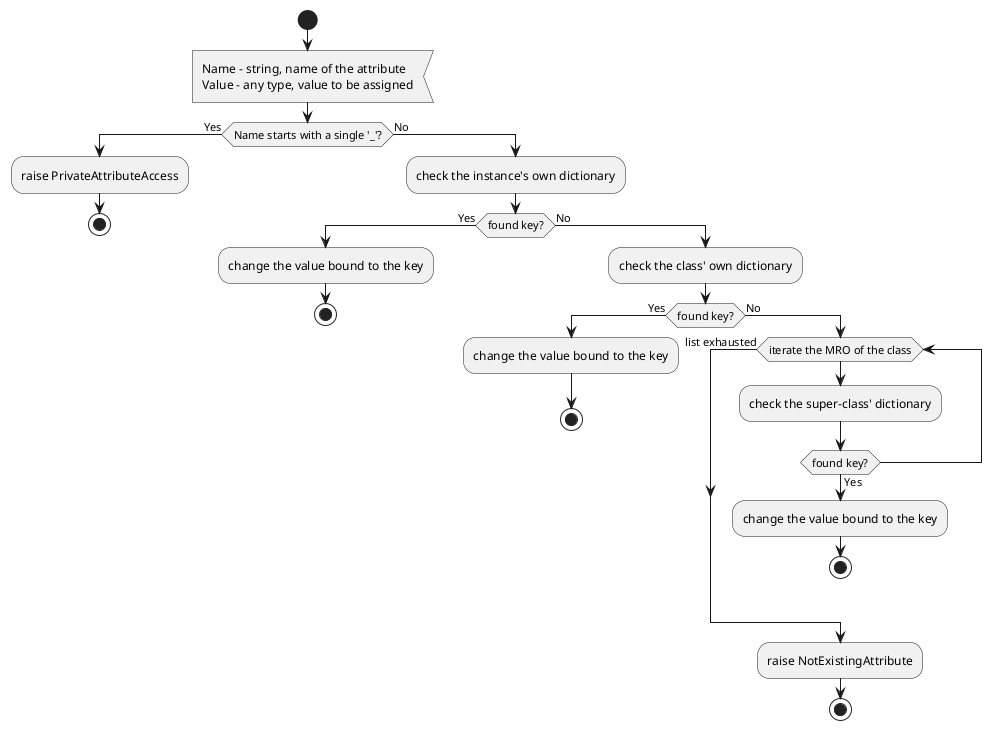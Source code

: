 @startuml fixed_instance_setattr

start

:Name - string, name of the attribute
Value - any type, value to be assigned<

if (Name starts with a single '_'?) then (Yes)
    :raise PrivateAttributeAccess;
    
    stop
else (No)
    :check the instance's own dictionary;
    
    if (found key?) then (Yes)
        :change the value bound to the key;
        
        stop
    else (No)
        :check the class' own dictionary;
        
        if (found key?) then (Yes)
            :change the value bound to the key;
            
            stop
        else (No)
            while (iterate the MRO of the class)
                :check the super-class' dictionary;
                
                if (found key?) then (Yes)
                    :change the value bound to the key;
                    
                    stop
                endif
            end while (list exhausted)
            
            :raise NotExistingAttribute;
            
            stop
        endif
    endif
endif

@enduml